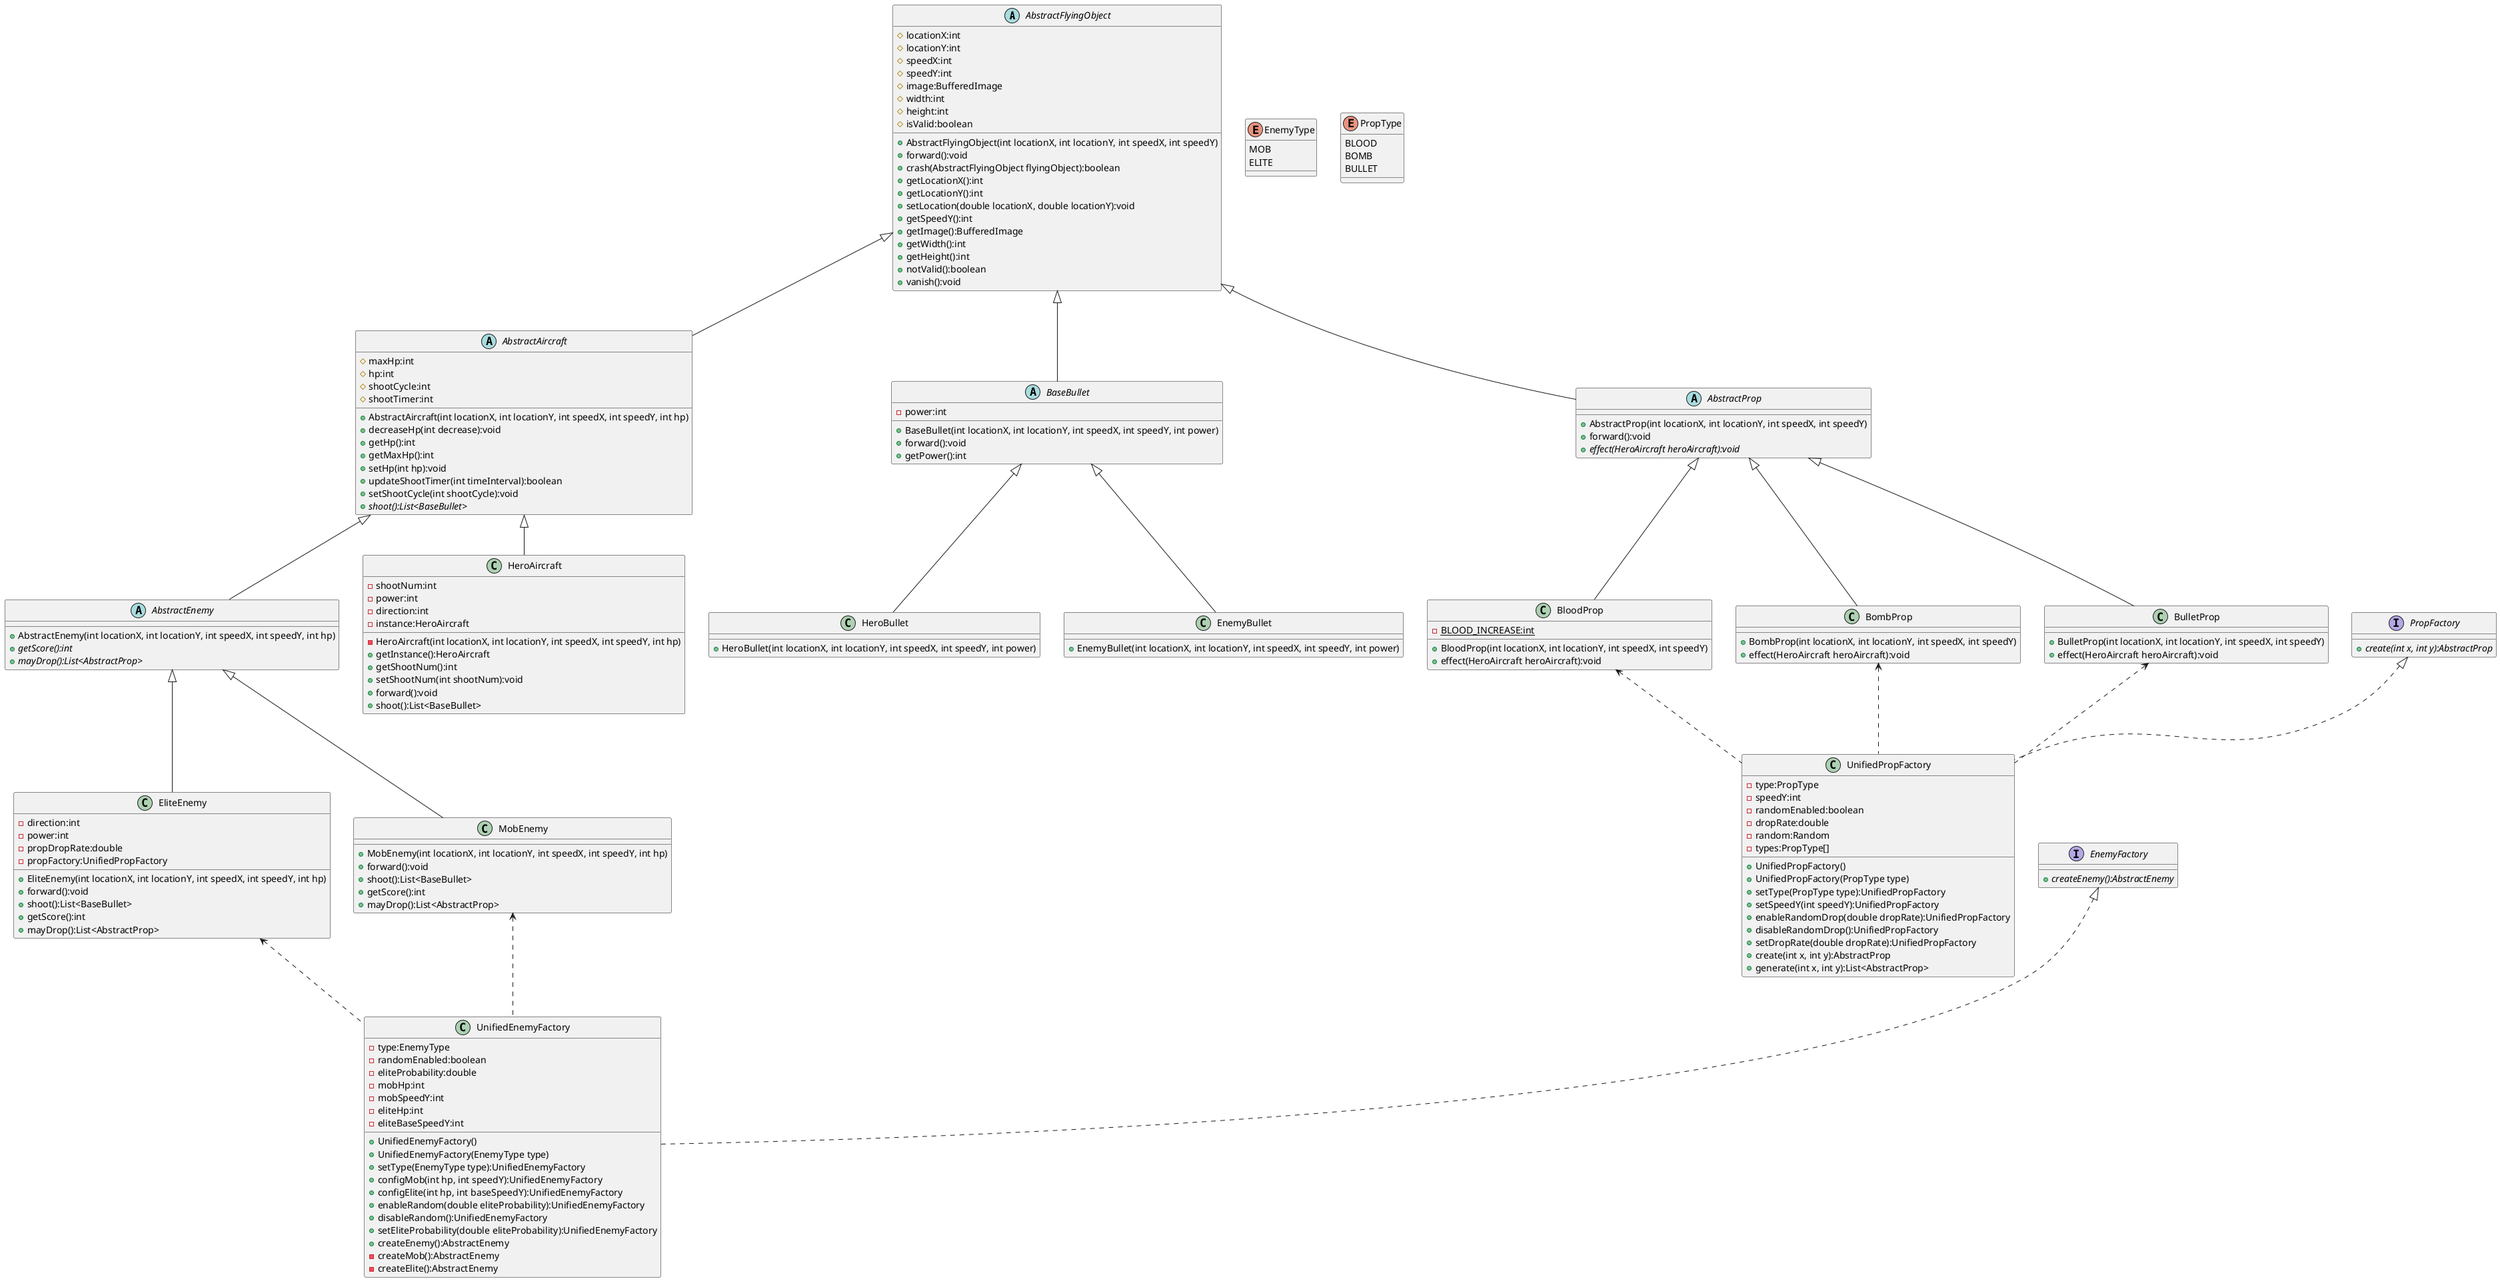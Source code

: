 @startuml
' 基础抽象飞行物
abstract class AbstractFlyingObject {
    # locationX:int
    # locationY:int
    # speedX:int
    # speedY:int
    # image:BufferedImage
    # width:int
    # height:int
    # isValid:boolean
    + AbstractFlyingObject(int locationX, int locationY, int speedX, int speedY)
    + forward():void
    + crash(AbstractFlyingObject flyingObject):boolean
    + getLocationX():int
    + getLocationY():int
    + setLocation(double locationX, double locationY):void
    + getSpeedY():int
    + getImage():BufferedImage
    + getWidth():int
    + getHeight():int
    + notValid():boolean
    + vanish():void
}

' 飞机抽象（英雄与敌机共同父类）
abstract class AbstractAircraft {
    # maxHp:int
    # hp:int
    # shootCycle:int
    # shootTimer:int
    + AbstractAircraft(int locationX, int locationY, int speedX, int speedY, int hp)
    + decreaseHp(int decrease):void
    + getHp():int
    + getMaxHp():int
    + setHp(int hp):void
    + updateShootTimer(int timeInterval):boolean
    + setShootCycle(int shootCycle):void
    + {abstract} shoot():List<BaseBullet>
}

AbstractFlyingObject <|-- AbstractAircraft

' 敌机抽象，便于将来扩展精英、Boss 行为（如策略、掉落）
abstract class AbstractEnemy {
    + AbstractEnemy(int locationX, int locationY, int speedX, int speedY, int hp)
    + {abstract} getScore():int
    + {abstract} mayDrop():List<AbstractProp>
}

AbstractAircraft <|-- AbstractEnemy

' 英雄机
class HeroAircraft {
    - shootNum:int
    - power:int
    - direction:int
    - instance:HeroAircraft
    - HeroAircraft(int locationX, int locationY, int speedX, int speedY, int hp)
    + getInstance():HeroAircraft
    + getShootNum():int
    + setShootNum(int shootNum):void
    + forward():void
    + shoot():List<BaseBullet>
}

AbstractAircraft <|-- HeroAircraft

interface EnemyFactory {
    + {abstract} createEnemy():AbstractEnemy
}

enum EnemyType {
    MOB
    ELITE
}

class UnifiedEnemyFactory {
    - type:EnemyType
    - randomEnabled:boolean
    - eliteProbability:double
    - mobHp:int
    - mobSpeedY:int
    - eliteHp:int
    - eliteBaseSpeedY:int
    + UnifiedEnemyFactory()
    + UnifiedEnemyFactory(EnemyType type)
    + setType(EnemyType type):UnifiedEnemyFactory
    + configMob(int hp, int speedY):UnifiedEnemyFactory
    + configElite(int hp, int baseSpeedY):UnifiedEnemyFactory
    + enableRandom(double eliteProbability):UnifiedEnemyFactory
    + disableRandom():UnifiedEnemyFactory
    + setEliteProbability(double eliteProbability):UnifiedEnemyFactory
    + createEnemy():AbstractEnemy
    - createMob():AbstractEnemy
    - createElite():AbstractEnemy
}

EnemyFactory <|.. UnifiedEnemyFactory

EliteEnemy <.. UnifiedEnemyFactory
MobEnemy <.. UnifiedEnemyFactory

interface PropFactory {
    + {abstract} create(int x, int y):AbstractProp
}

enum PropType {
    BLOOD
    BOMB
    BULLET
}

class UnifiedPropFactory {
    - type:PropType
    - speedY:int
    - randomEnabled:boolean
    - dropRate:double
    - random:Random
    - types:PropType[]
    + UnifiedPropFactory()
    + UnifiedPropFactory(PropType type)
    + setType(PropType type):UnifiedPropFactory
    + setSpeedY(int speedY):UnifiedPropFactory
    + enableRandomDrop(double dropRate):UnifiedPropFactory
    + disableRandomDrop():UnifiedPropFactory
    + setDropRate(double dropRate):UnifiedPropFactory
    + create(int x, int y):AbstractProp
    + generate(int x, int y):List<AbstractProp>
}

PropFactory <|.. UnifiedPropFactory

BloodProp <.. UnifiedPropFactory
BombProp <.. UnifiedPropFactory
BulletProp <.. UnifiedPropFactory

' 普通敌机
class MobEnemy {
    + MobEnemy(int locationX, int locationY, int speedX, int speedY, int hp)
    + forward():void
    + shoot():List<BaseBullet>
    + getScore():int
    + mayDrop():List<AbstractProp>
}

' 精英敌机（射击更频繁/子弹更强，可掉落道具）
class EliteEnemy {
    - direction:int
    - power:int
    - propDropRate:double
    - propFactory:UnifiedPropFactory
    + EliteEnemy(int locationX, int locationY, int speedX, int speedY, int hp)
    + forward():void
    + shoot():List<BaseBullet>
    + getScore():int
    + mayDrop():List<AbstractProp>
}

' BossEnemy 预留（暂不实现）
' class BossEnemy {
' }

AbstractEnemy <|-- MobEnemy
AbstractEnemy <|-- EliteEnemy
' AbstractEnemy <|-- BossEnemy  (预留)

' 子弹抽象
abstract class BaseBullet {
    - power:int
    + BaseBullet(int locationX, int locationY, int speedX, int speedY, int power)
    + forward():void
    + getPower():int
}

AbstractFlyingObject <|-- BaseBullet

class HeroBullet {
    + HeroBullet(int locationX, int locationY, int speedX, int speedY, int power)
}

class EnemyBullet {
    + EnemyBullet(int locationX, int locationY, int speedX, int speedY, int power)
}

BaseBullet <|-- HeroBullet
BaseBullet <|-- EnemyBullet

' 道具抽象
abstract class AbstractProp {
    + AbstractProp(int locationX, int locationY, int speedX, int speedY)
    + forward():void
    + {abstract} effect(HeroAircraft heroAircraft):void
}

AbstractFlyingObject <|-- AbstractProp

class BloodProp {
    - {static} BLOOD_INCREASE:int
    + BloodProp(int locationX, int locationY, int speedX, int speedY)
    + effect(HeroAircraft heroAircraft):void
}

class BombProp {
    + BombProp(int locationX, int locationY, int speedX, int speedY)
    + effect(HeroAircraft heroAircraft):void
}

class BulletProp {
    + BulletProp(int locationX, int locationY, int speedX, int speedY)
    + effect(HeroAircraft heroAircraft):void
}

AbstractProp <|-- BloodProp
AbstractProp <|-- BombProp
AbstractProp <|-- BulletProp

@enduml
